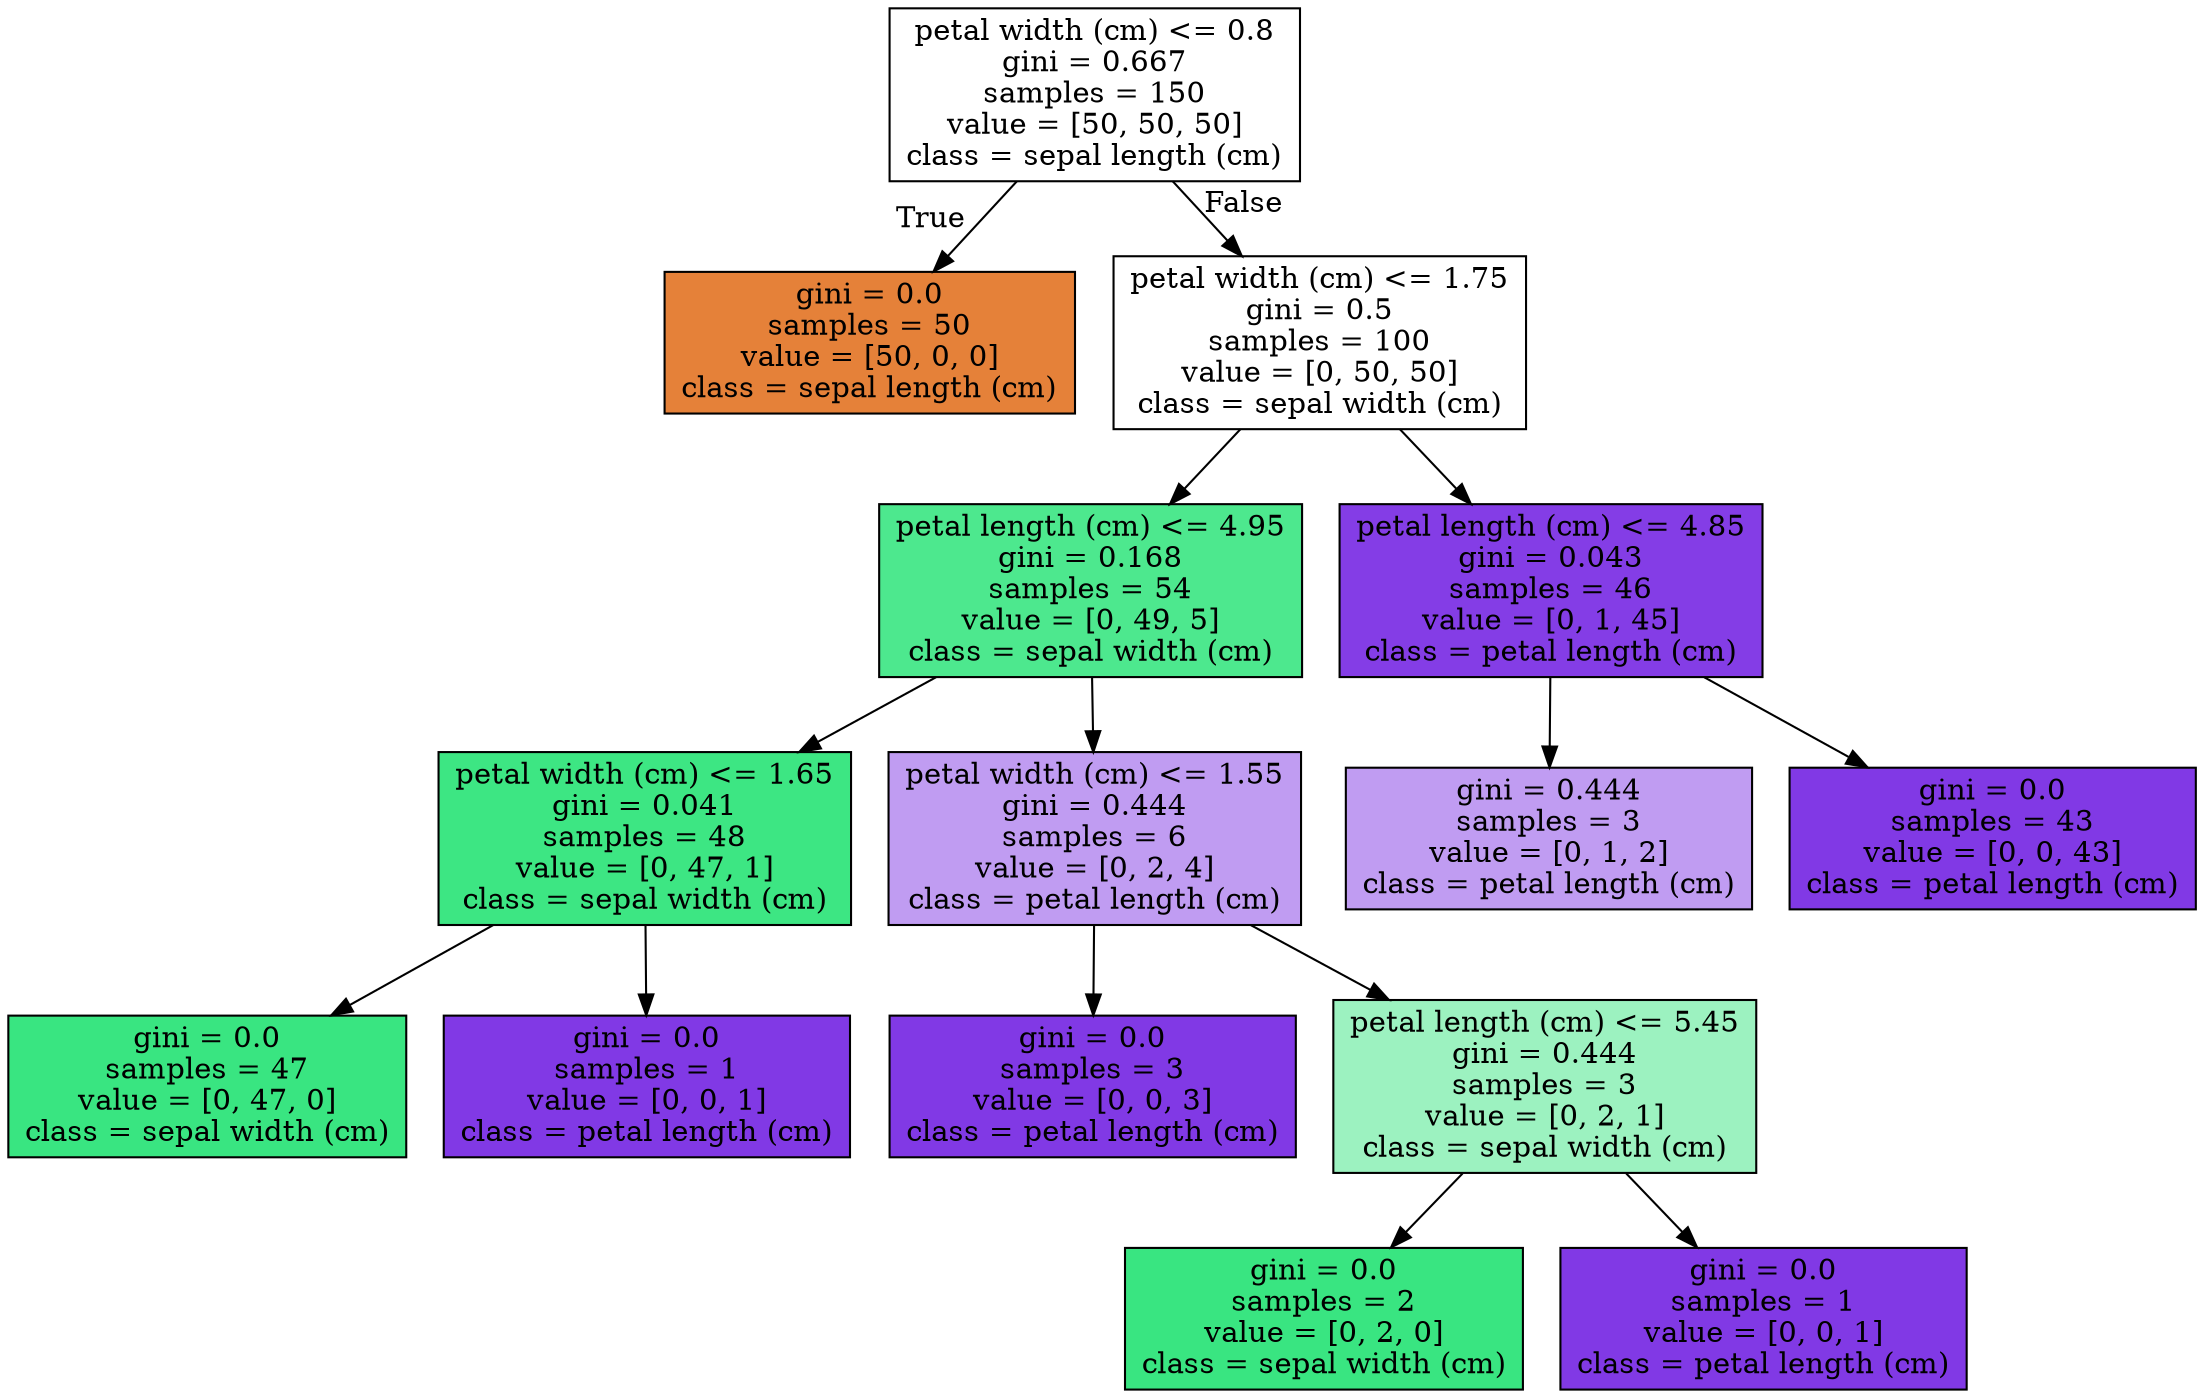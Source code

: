 digraph Tree {
node [shape=box, style="filled", color="black"] ;
0 [label="petal width (cm) <= 0.8\ngini = 0.667\nsamples = 150\nvalue = [50, 50, 50]\nclass = sepal length (cm)", fillcolor="#e5813900"] ;
1 [label="gini = 0.0\nsamples = 50\nvalue = [50, 0, 0]\nclass = sepal length (cm)", fillcolor="#e58139ff"] ;
0 -> 1 [labeldistance=2.5, labelangle=45, headlabel="True"] ;
2 [label="petal width (cm) <= 1.75\ngini = 0.5\nsamples = 100\nvalue = [0, 50, 50]\nclass = sepal width (cm)", fillcolor="#39e58100"] ;
0 -> 2 [labeldistance=2.5, labelangle=-45, headlabel="False"] ;
3 [label="petal length (cm) <= 4.95\ngini = 0.168\nsamples = 54\nvalue = [0, 49, 5]\nclass = sepal width (cm)", fillcolor="#39e581e5"] ;
2 -> 3 ;
4 [label="petal width (cm) <= 1.65\ngini = 0.041\nsamples = 48\nvalue = [0, 47, 1]\nclass = sepal width (cm)", fillcolor="#39e581fa"] ;
3 -> 4 ;
5 [label="gini = 0.0\nsamples = 47\nvalue = [0, 47, 0]\nclass = sepal width (cm)", fillcolor="#39e581ff"] ;
4 -> 5 ;
6 [label="gini = 0.0\nsamples = 1\nvalue = [0, 0, 1]\nclass = petal length (cm)", fillcolor="#8139e5ff"] ;
4 -> 6 ;
7 [label="petal width (cm) <= 1.55\ngini = 0.444\nsamples = 6\nvalue = [0, 2, 4]\nclass = petal length (cm)", fillcolor="#8139e57f"] ;
3 -> 7 ;
8 [label="gini = 0.0\nsamples = 3\nvalue = [0, 0, 3]\nclass = petal length (cm)", fillcolor="#8139e5ff"] ;
7 -> 8 ;
9 [label="petal length (cm) <= 5.45\ngini = 0.444\nsamples = 3\nvalue = [0, 2, 1]\nclass = sepal width (cm)", fillcolor="#39e5817f"] ;
7 -> 9 ;
10 [label="gini = 0.0\nsamples = 2\nvalue = [0, 2, 0]\nclass = sepal width (cm)", fillcolor="#39e581ff"] ;
9 -> 10 ;
11 [label="gini = 0.0\nsamples = 1\nvalue = [0, 0, 1]\nclass = petal length (cm)", fillcolor="#8139e5ff"] ;
9 -> 11 ;
12 [label="petal length (cm) <= 4.85\ngini = 0.043\nsamples = 46\nvalue = [0, 1, 45]\nclass = petal length (cm)", fillcolor="#8139e5f9"] ;
2 -> 12 ;
13 [label="gini = 0.444\nsamples = 3\nvalue = [0, 1, 2]\nclass = petal length (cm)", fillcolor="#8139e57f"] ;
12 -> 13 ;
14 [label="gini = 0.0\nsamples = 43\nvalue = [0, 0, 43]\nclass = petal length (cm)", fillcolor="#8139e5ff"] ;
12 -> 14 ;
}